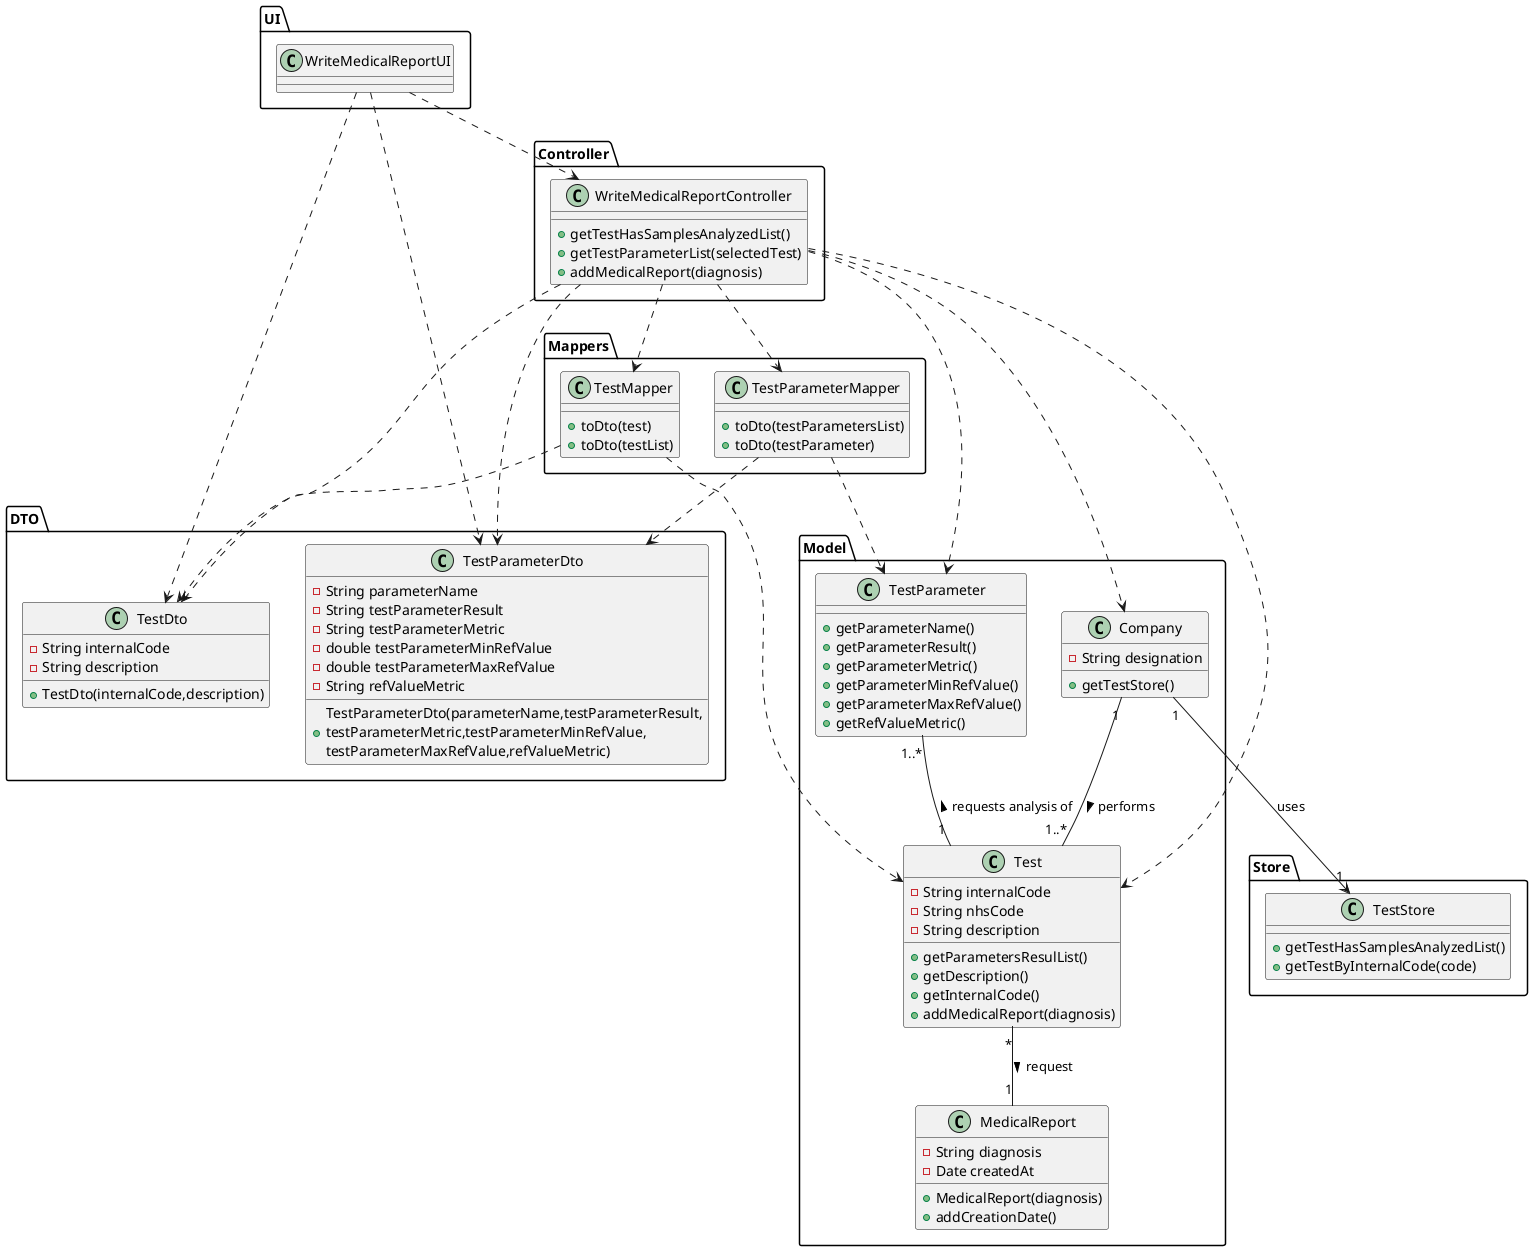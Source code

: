 @startuml

package UI{
class WriteMedicalReportUI{
}
}

package Controller{
class WriteMedicalReportController{
+getTestHasSamplesAnalyzedList()
+getTestParameterList(selectedTest)
+addMedicalReport(diagnosis)
}
}

package Model{
class Company{
-String designation
+getTestStore()
}

class Test{
-String internalCode
-String nhsCode
-String description
+getParametersResulList()
+getDescription()
+getInternalCode()
+addMedicalReport(diagnosis)
}

class MedicalReport{
-String diagnosis
-Date createdAt
+ MedicalReport(diagnosis)
+ addCreationDate()
}

class TestParameter{
+ getParameterName()
+ getParameterResult()
+ getParameterMetric()
+ getParameterMinRefValue()
+ getParameterMaxRefValue()
+ getRefValueMetric()
}
}

package Store{
class TestStore{
+getTestHasSamplesAnalyzedList()
+getTestByInternalCode(code)
}
}

package Mappers{
class TestMapper{
+toDto(test)
+toDto(testList)
}

class TestParameterMapper{
+toDto(testParametersList)
+toDto(testParameter)
}
}

package DTO{
class TestDto{
-String internalCode
-String description
+TestDto(internalCode,description)
}

class TestParameterDto{
-String parameterName
-String testParameterResult
-String testParameterMetric
-double testParameterMinRefValue
-double testParameterMaxRefValue
-String refValueMetric
+TestParameterDto(parameterName,testParameterResult,\ntestParameterMetric,testParameterMinRefValue,\ntestParameterMaxRefValue,refValueMetric)
}
}


WriteMedicalReportUI ..> WriteMedicalReportController
WriteMedicalReportUI ..> TestDto
WriteMedicalReportUI ..> TestParameterDto
WriteMedicalReportController ..> Company
WriteMedicalReportController ..> TestMapper
WriteMedicalReportController ...> TestParameterDto
WriteMedicalReportController ...> TestDto
WriteMedicalReportController ...> TestParameter
WriteMedicalReportController ...> Test
WriteMedicalReportController ..> TestParameterMapper
TestParameterMapper ..> TestParameterDto
TestParameterMapper ..> TestParameter
TestMapper ..> TestDto
TestMapper ..> Test
Company "1"--"1..*" Test : performs >
TestParameter "1..*" --"1" Test : requests analysis of <
Test "*"--"1" MedicalReport : request >
Company"1"--> "1" TestStore : uses

@enduml